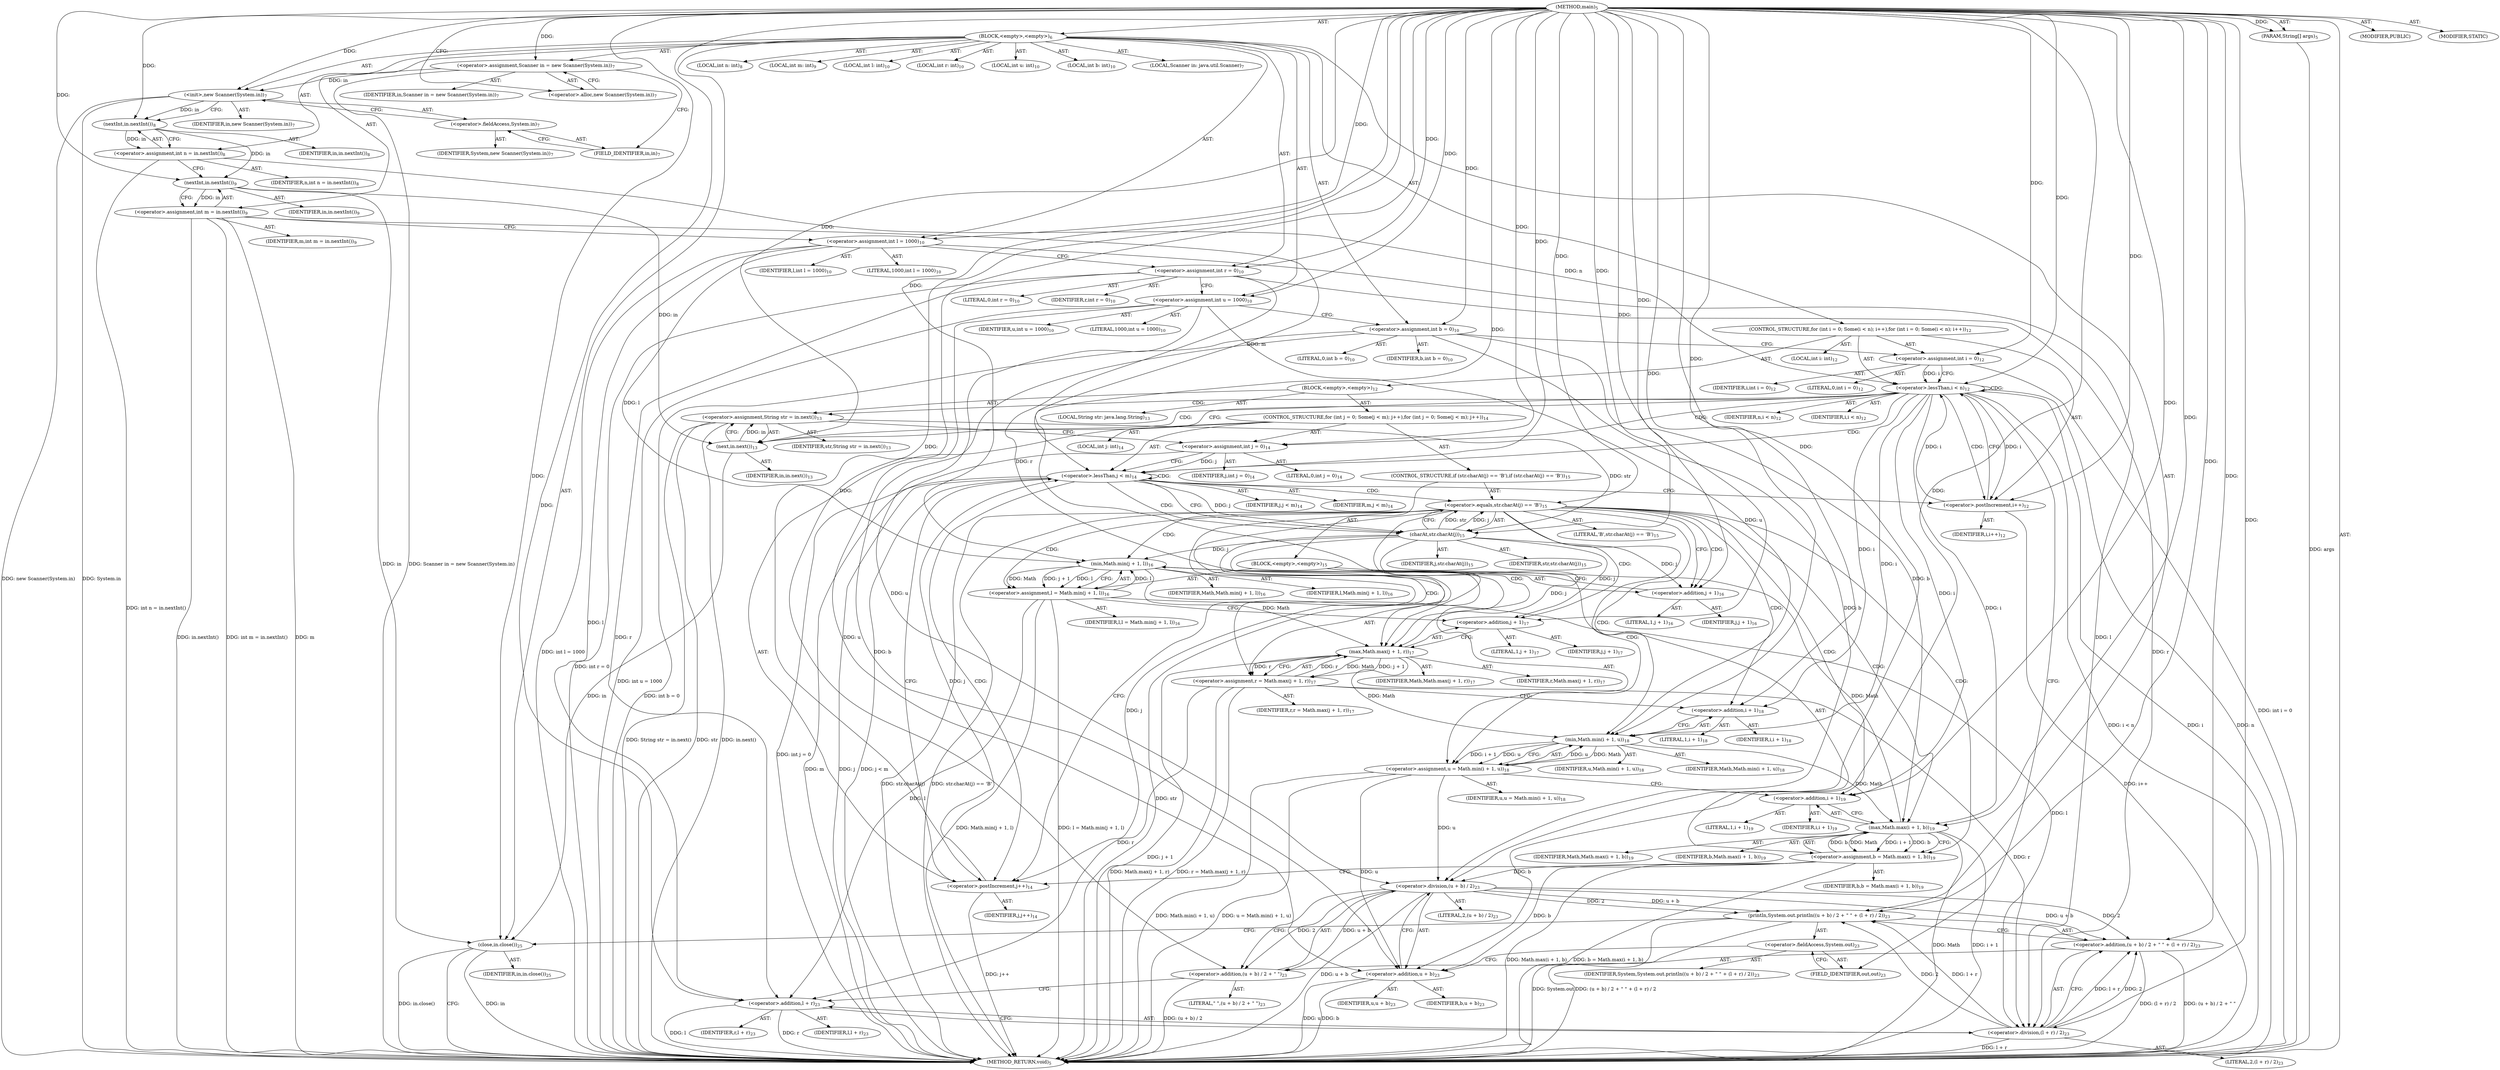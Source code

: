 digraph "main" {  
"19" [label = <(METHOD,main)<SUB>5</SUB>> ]
"20" [label = <(PARAM,String[] args)<SUB>5</SUB>> ]
"21" [label = <(BLOCK,&lt;empty&gt;,&lt;empty&gt;)<SUB>6</SUB>> ]
"4" [label = <(LOCAL,Scanner in: java.util.Scanner)<SUB>7</SUB>> ]
"22" [label = <(&lt;operator&gt;.assignment,Scanner in = new Scanner(System.in))<SUB>7</SUB>> ]
"23" [label = <(IDENTIFIER,in,Scanner in = new Scanner(System.in))<SUB>7</SUB>> ]
"24" [label = <(&lt;operator&gt;.alloc,new Scanner(System.in))<SUB>7</SUB>> ]
"25" [label = <(&lt;init&gt;,new Scanner(System.in))<SUB>7</SUB>> ]
"3" [label = <(IDENTIFIER,in,new Scanner(System.in))<SUB>7</SUB>> ]
"26" [label = <(&lt;operator&gt;.fieldAccess,System.in)<SUB>7</SUB>> ]
"27" [label = <(IDENTIFIER,System,new Scanner(System.in))<SUB>7</SUB>> ]
"28" [label = <(FIELD_IDENTIFIER,in,in)<SUB>7</SUB>> ]
"29" [label = <(LOCAL,int n: int)<SUB>8</SUB>> ]
"30" [label = <(&lt;operator&gt;.assignment,int n = in.nextInt())<SUB>8</SUB>> ]
"31" [label = <(IDENTIFIER,n,int n = in.nextInt())<SUB>8</SUB>> ]
"32" [label = <(nextInt,in.nextInt())<SUB>8</SUB>> ]
"33" [label = <(IDENTIFIER,in,in.nextInt())<SUB>8</SUB>> ]
"34" [label = <(LOCAL,int m: int)<SUB>9</SUB>> ]
"35" [label = <(&lt;operator&gt;.assignment,int m = in.nextInt())<SUB>9</SUB>> ]
"36" [label = <(IDENTIFIER,m,int m = in.nextInt())<SUB>9</SUB>> ]
"37" [label = <(nextInt,in.nextInt())<SUB>9</SUB>> ]
"38" [label = <(IDENTIFIER,in,in.nextInt())<SUB>9</SUB>> ]
"39" [label = <(LOCAL,int l: int)<SUB>10</SUB>> ]
"40" [label = <(LOCAL,int r: int)<SUB>10</SUB>> ]
"41" [label = <(LOCAL,int u: int)<SUB>10</SUB>> ]
"42" [label = <(LOCAL,int b: int)<SUB>10</SUB>> ]
"43" [label = <(&lt;operator&gt;.assignment,int l = 1000)<SUB>10</SUB>> ]
"44" [label = <(IDENTIFIER,l,int l = 1000)<SUB>10</SUB>> ]
"45" [label = <(LITERAL,1000,int l = 1000)<SUB>10</SUB>> ]
"46" [label = <(&lt;operator&gt;.assignment,int r = 0)<SUB>10</SUB>> ]
"47" [label = <(IDENTIFIER,r,int r = 0)<SUB>10</SUB>> ]
"48" [label = <(LITERAL,0,int r = 0)<SUB>10</SUB>> ]
"49" [label = <(&lt;operator&gt;.assignment,int u = 1000)<SUB>10</SUB>> ]
"50" [label = <(IDENTIFIER,u,int u = 1000)<SUB>10</SUB>> ]
"51" [label = <(LITERAL,1000,int u = 1000)<SUB>10</SUB>> ]
"52" [label = <(&lt;operator&gt;.assignment,int b = 0)<SUB>10</SUB>> ]
"53" [label = <(IDENTIFIER,b,int b = 0)<SUB>10</SUB>> ]
"54" [label = <(LITERAL,0,int b = 0)<SUB>10</SUB>> ]
"55" [label = <(CONTROL_STRUCTURE,for (int i = 0; Some(i &lt; n); i++),for (int i = 0; Some(i &lt; n); i++))<SUB>12</SUB>> ]
"56" [label = <(LOCAL,int i: int)<SUB>12</SUB>> ]
"57" [label = <(&lt;operator&gt;.assignment,int i = 0)<SUB>12</SUB>> ]
"58" [label = <(IDENTIFIER,i,int i = 0)<SUB>12</SUB>> ]
"59" [label = <(LITERAL,0,int i = 0)<SUB>12</SUB>> ]
"60" [label = <(&lt;operator&gt;.lessThan,i &lt; n)<SUB>12</SUB>> ]
"61" [label = <(IDENTIFIER,i,i &lt; n)<SUB>12</SUB>> ]
"62" [label = <(IDENTIFIER,n,i &lt; n)<SUB>12</SUB>> ]
"63" [label = <(&lt;operator&gt;.postIncrement,i++)<SUB>12</SUB>> ]
"64" [label = <(IDENTIFIER,i,i++)<SUB>12</SUB>> ]
"65" [label = <(BLOCK,&lt;empty&gt;,&lt;empty&gt;)<SUB>12</SUB>> ]
"66" [label = <(LOCAL,String str: java.lang.String)<SUB>13</SUB>> ]
"67" [label = <(&lt;operator&gt;.assignment,String str = in.next())<SUB>13</SUB>> ]
"68" [label = <(IDENTIFIER,str,String str = in.next())<SUB>13</SUB>> ]
"69" [label = <(next,in.next())<SUB>13</SUB>> ]
"70" [label = <(IDENTIFIER,in,in.next())<SUB>13</SUB>> ]
"71" [label = <(CONTROL_STRUCTURE,for (int j = 0; Some(j &lt; m); j++),for (int j = 0; Some(j &lt; m); j++))<SUB>14</SUB>> ]
"72" [label = <(LOCAL,int j: int)<SUB>14</SUB>> ]
"73" [label = <(&lt;operator&gt;.assignment,int j = 0)<SUB>14</SUB>> ]
"74" [label = <(IDENTIFIER,j,int j = 0)<SUB>14</SUB>> ]
"75" [label = <(LITERAL,0,int j = 0)<SUB>14</SUB>> ]
"76" [label = <(&lt;operator&gt;.lessThan,j &lt; m)<SUB>14</SUB>> ]
"77" [label = <(IDENTIFIER,j,j &lt; m)<SUB>14</SUB>> ]
"78" [label = <(IDENTIFIER,m,j &lt; m)<SUB>14</SUB>> ]
"79" [label = <(&lt;operator&gt;.postIncrement,j++)<SUB>14</SUB>> ]
"80" [label = <(IDENTIFIER,j,j++)<SUB>14</SUB>> ]
"81" [label = <(CONTROL_STRUCTURE,if (str.charAt(j) == 'B'),if (str.charAt(j) == 'B'))<SUB>15</SUB>> ]
"82" [label = <(&lt;operator&gt;.equals,str.charAt(j) == 'B')<SUB>15</SUB>> ]
"83" [label = <(charAt,str.charAt(j))<SUB>15</SUB>> ]
"84" [label = <(IDENTIFIER,str,str.charAt(j))<SUB>15</SUB>> ]
"85" [label = <(IDENTIFIER,j,str.charAt(j))<SUB>15</SUB>> ]
"86" [label = <(LITERAL,'B',str.charAt(j) == 'B')<SUB>15</SUB>> ]
"87" [label = <(BLOCK,&lt;empty&gt;,&lt;empty&gt;)<SUB>15</SUB>> ]
"88" [label = <(&lt;operator&gt;.assignment,l = Math.min(j + 1, l))<SUB>16</SUB>> ]
"89" [label = <(IDENTIFIER,l,l = Math.min(j + 1, l))<SUB>16</SUB>> ]
"90" [label = <(min,Math.min(j + 1, l))<SUB>16</SUB>> ]
"91" [label = <(IDENTIFIER,Math,Math.min(j + 1, l))<SUB>16</SUB>> ]
"92" [label = <(&lt;operator&gt;.addition,j + 1)<SUB>16</SUB>> ]
"93" [label = <(IDENTIFIER,j,j + 1)<SUB>16</SUB>> ]
"94" [label = <(LITERAL,1,j + 1)<SUB>16</SUB>> ]
"95" [label = <(IDENTIFIER,l,Math.min(j + 1, l))<SUB>16</SUB>> ]
"96" [label = <(&lt;operator&gt;.assignment,r = Math.max(j + 1, r))<SUB>17</SUB>> ]
"97" [label = <(IDENTIFIER,r,r = Math.max(j + 1, r))<SUB>17</SUB>> ]
"98" [label = <(max,Math.max(j + 1, r))<SUB>17</SUB>> ]
"99" [label = <(IDENTIFIER,Math,Math.max(j + 1, r))<SUB>17</SUB>> ]
"100" [label = <(&lt;operator&gt;.addition,j + 1)<SUB>17</SUB>> ]
"101" [label = <(IDENTIFIER,j,j + 1)<SUB>17</SUB>> ]
"102" [label = <(LITERAL,1,j + 1)<SUB>17</SUB>> ]
"103" [label = <(IDENTIFIER,r,Math.max(j + 1, r))<SUB>17</SUB>> ]
"104" [label = <(&lt;operator&gt;.assignment,u = Math.min(i + 1, u))<SUB>18</SUB>> ]
"105" [label = <(IDENTIFIER,u,u = Math.min(i + 1, u))<SUB>18</SUB>> ]
"106" [label = <(min,Math.min(i + 1, u))<SUB>18</SUB>> ]
"107" [label = <(IDENTIFIER,Math,Math.min(i + 1, u))<SUB>18</SUB>> ]
"108" [label = <(&lt;operator&gt;.addition,i + 1)<SUB>18</SUB>> ]
"109" [label = <(IDENTIFIER,i,i + 1)<SUB>18</SUB>> ]
"110" [label = <(LITERAL,1,i + 1)<SUB>18</SUB>> ]
"111" [label = <(IDENTIFIER,u,Math.min(i + 1, u))<SUB>18</SUB>> ]
"112" [label = <(&lt;operator&gt;.assignment,b = Math.max(i + 1, b))<SUB>19</SUB>> ]
"113" [label = <(IDENTIFIER,b,b = Math.max(i + 1, b))<SUB>19</SUB>> ]
"114" [label = <(max,Math.max(i + 1, b))<SUB>19</SUB>> ]
"115" [label = <(IDENTIFIER,Math,Math.max(i + 1, b))<SUB>19</SUB>> ]
"116" [label = <(&lt;operator&gt;.addition,i + 1)<SUB>19</SUB>> ]
"117" [label = <(IDENTIFIER,i,i + 1)<SUB>19</SUB>> ]
"118" [label = <(LITERAL,1,i + 1)<SUB>19</SUB>> ]
"119" [label = <(IDENTIFIER,b,Math.max(i + 1, b))<SUB>19</SUB>> ]
"120" [label = <(println,System.out.println((u + b) / 2 + &quot; &quot; + (l + r) / 2))<SUB>23</SUB>> ]
"121" [label = <(&lt;operator&gt;.fieldAccess,System.out)<SUB>23</SUB>> ]
"122" [label = <(IDENTIFIER,System,System.out.println((u + b) / 2 + &quot; &quot; + (l + r) / 2))<SUB>23</SUB>> ]
"123" [label = <(FIELD_IDENTIFIER,out,out)<SUB>23</SUB>> ]
"124" [label = <(&lt;operator&gt;.addition,(u + b) / 2 + &quot; &quot; + (l + r) / 2)<SUB>23</SUB>> ]
"125" [label = <(&lt;operator&gt;.addition,(u + b) / 2 + &quot; &quot;)<SUB>23</SUB>> ]
"126" [label = <(&lt;operator&gt;.division,(u + b) / 2)<SUB>23</SUB>> ]
"127" [label = <(&lt;operator&gt;.addition,u + b)<SUB>23</SUB>> ]
"128" [label = <(IDENTIFIER,u,u + b)<SUB>23</SUB>> ]
"129" [label = <(IDENTIFIER,b,u + b)<SUB>23</SUB>> ]
"130" [label = <(LITERAL,2,(u + b) / 2)<SUB>23</SUB>> ]
"131" [label = <(LITERAL,&quot; &quot;,(u + b) / 2 + &quot; &quot;)<SUB>23</SUB>> ]
"132" [label = <(&lt;operator&gt;.division,(l + r) / 2)<SUB>23</SUB>> ]
"133" [label = <(&lt;operator&gt;.addition,l + r)<SUB>23</SUB>> ]
"134" [label = <(IDENTIFIER,l,l + r)<SUB>23</SUB>> ]
"135" [label = <(IDENTIFIER,r,l + r)<SUB>23</SUB>> ]
"136" [label = <(LITERAL,2,(l + r) / 2)<SUB>23</SUB>> ]
"137" [label = <(close,in.close())<SUB>25</SUB>> ]
"138" [label = <(IDENTIFIER,in,in.close())<SUB>25</SUB>> ]
"139" [label = <(MODIFIER,PUBLIC)> ]
"140" [label = <(MODIFIER,STATIC)> ]
"141" [label = <(METHOD_RETURN,void)<SUB>5</SUB>> ]
  "19" -> "20"  [ label = "AST: "] 
  "19" -> "21"  [ label = "AST: "] 
  "19" -> "139"  [ label = "AST: "] 
  "19" -> "140"  [ label = "AST: "] 
  "19" -> "141"  [ label = "AST: "] 
  "21" -> "4"  [ label = "AST: "] 
  "21" -> "22"  [ label = "AST: "] 
  "21" -> "25"  [ label = "AST: "] 
  "21" -> "29"  [ label = "AST: "] 
  "21" -> "30"  [ label = "AST: "] 
  "21" -> "34"  [ label = "AST: "] 
  "21" -> "35"  [ label = "AST: "] 
  "21" -> "39"  [ label = "AST: "] 
  "21" -> "40"  [ label = "AST: "] 
  "21" -> "41"  [ label = "AST: "] 
  "21" -> "42"  [ label = "AST: "] 
  "21" -> "43"  [ label = "AST: "] 
  "21" -> "46"  [ label = "AST: "] 
  "21" -> "49"  [ label = "AST: "] 
  "21" -> "52"  [ label = "AST: "] 
  "21" -> "55"  [ label = "AST: "] 
  "21" -> "120"  [ label = "AST: "] 
  "21" -> "137"  [ label = "AST: "] 
  "22" -> "23"  [ label = "AST: "] 
  "22" -> "24"  [ label = "AST: "] 
  "25" -> "3"  [ label = "AST: "] 
  "25" -> "26"  [ label = "AST: "] 
  "26" -> "27"  [ label = "AST: "] 
  "26" -> "28"  [ label = "AST: "] 
  "30" -> "31"  [ label = "AST: "] 
  "30" -> "32"  [ label = "AST: "] 
  "32" -> "33"  [ label = "AST: "] 
  "35" -> "36"  [ label = "AST: "] 
  "35" -> "37"  [ label = "AST: "] 
  "37" -> "38"  [ label = "AST: "] 
  "43" -> "44"  [ label = "AST: "] 
  "43" -> "45"  [ label = "AST: "] 
  "46" -> "47"  [ label = "AST: "] 
  "46" -> "48"  [ label = "AST: "] 
  "49" -> "50"  [ label = "AST: "] 
  "49" -> "51"  [ label = "AST: "] 
  "52" -> "53"  [ label = "AST: "] 
  "52" -> "54"  [ label = "AST: "] 
  "55" -> "56"  [ label = "AST: "] 
  "55" -> "57"  [ label = "AST: "] 
  "55" -> "60"  [ label = "AST: "] 
  "55" -> "63"  [ label = "AST: "] 
  "55" -> "65"  [ label = "AST: "] 
  "57" -> "58"  [ label = "AST: "] 
  "57" -> "59"  [ label = "AST: "] 
  "60" -> "61"  [ label = "AST: "] 
  "60" -> "62"  [ label = "AST: "] 
  "63" -> "64"  [ label = "AST: "] 
  "65" -> "66"  [ label = "AST: "] 
  "65" -> "67"  [ label = "AST: "] 
  "65" -> "71"  [ label = "AST: "] 
  "67" -> "68"  [ label = "AST: "] 
  "67" -> "69"  [ label = "AST: "] 
  "69" -> "70"  [ label = "AST: "] 
  "71" -> "72"  [ label = "AST: "] 
  "71" -> "73"  [ label = "AST: "] 
  "71" -> "76"  [ label = "AST: "] 
  "71" -> "79"  [ label = "AST: "] 
  "71" -> "81"  [ label = "AST: "] 
  "73" -> "74"  [ label = "AST: "] 
  "73" -> "75"  [ label = "AST: "] 
  "76" -> "77"  [ label = "AST: "] 
  "76" -> "78"  [ label = "AST: "] 
  "79" -> "80"  [ label = "AST: "] 
  "81" -> "82"  [ label = "AST: "] 
  "81" -> "87"  [ label = "AST: "] 
  "82" -> "83"  [ label = "AST: "] 
  "82" -> "86"  [ label = "AST: "] 
  "83" -> "84"  [ label = "AST: "] 
  "83" -> "85"  [ label = "AST: "] 
  "87" -> "88"  [ label = "AST: "] 
  "87" -> "96"  [ label = "AST: "] 
  "87" -> "104"  [ label = "AST: "] 
  "87" -> "112"  [ label = "AST: "] 
  "88" -> "89"  [ label = "AST: "] 
  "88" -> "90"  [ label = "AST: "] 
  "90" -> "91"  [ label = "AST: "] 
  "90" -> "92"  [ label = "AST: "] 
  "90" -> "95"  [ label = "AST: "] 
  "92" -> "93"  [ label = "AST: "] 
  "92" -> "94"  [ label = "AST: "] 
  "96" -> "97"  [ label = "AST: "] 
  "96" -> "98"  [ label = "AST: "] 
  "98" -> "99"  [ label = "AST: "] 
  "98" -> "100"  [ label = "AST: "] 
  "98" -> "103"  [ label = "AST: "] 
  "100" -> "101"  [ label = "AST: "] 
  "100" -> "102"  [ label = "AST: "] 
  "104" -> "105"  [ label = "AST: "] 
  "104" -> "106"  [ label = "AST: "] 
  "106" -> "107"  [ label = "AST: "] 
  "106" -> "108"  [ label = "AST: "] 
  "106" -> "111"  [ label = "AST: "] 
  "108" -> "109"  [ label = "AST: "] 
  "108" -> "110"  [ label = "AST: "] 
  "112" -> "113"  [ label = "AST: "] 
  "112" -> "114"  [ label = "AST: "] 
  "114" -> "115"  [ label = "AST: "] 
  "114" -> "116"  [ label = "AST: "] 
  "114" -> "119"  [ label = "AST: "] 
  "116" -> "117"  [ label = "AST: "] 
  "116" -> "118"  [ label = "AST: "] 
  "120" -> "121"  [ label = "AST: "] 
  "120" -> "124"  [ label = "AST: "] 
  "121" -> "122"  [ label = "AST: "] 
  "121" -> "123"  [ label = "AST: "] 
  "124" -> "125"  [ label = "AST: "] 
  "124" -> "132"  [ label = "AST: "] 
  "125" -> "126"  [ label = "AST: "] 
  "125" -> "131"  [ label = "AST: "] 
  "126" -> "127"  [ label = "AST: "] 
  "126" -> "130"  [ label = "AST: "] 
  "127" -> "128"  [ label = "AST: "] 
  "127" -> "129"  [ label = "AST: "] 
  "132" -> "133"  [ label = "AST: "] 
  "132" -> "136"  [ label = "AST: "] 
  "133" -> "134"  [ label = "AST: "] 
  "133" -> "135"  [ label = "AST: "] 
  "137" -> "138"  [ label = "AST: "] 
  "22" -> "28"  [ label = "CFG: "] 
  "25" -> "32"  [ label = "CFG: "] 
  "30" -> "37"  [ label = "CFG: "] 
  "35" -> "43"  [ label = "CFG: "] 
  "43" -> "46"  [ label = "CFG: "] 
  "46" -> "49"  [ label = "CFG: "] 
  "49" -> "52"  [ label = "CFG: "] 
  "52" -> "57"  [ label = "CFG: "] 
  "120" -> "137"  [ label = "CFG: "] 
  "137" -> "141"  [ label = "CFG: "] 
  "24" -> "22"  [ label = "CFG: "] 
  "26" -> "25"  [ label = "CFG: "] 
  "32" -> "30"  [ label = "CFG: "] 
  "37" -> "35"  [ label = "CFG: "] 
  "57" -> "60"  [ label = "CFG: "] 
  "60" -> "69"  [ label = "CFG: "] 
  "60" -> "123"  [ label = "CFG: "] 
  "63" -> "60"  [ label = "CFG: "] 
  "121" -> "127"  [ label = "CFG: "] 
  "124" -> "120"  [ label = "CFG: "] 
  "28" -> "26"  [ label = "CFG: "] 
  "67" -> "73"  [ label = "CFG: "] 
  "123" -> "121"  [ label = "CFG: "] 
  "125" -> "133"  [ label = "CFG: "] 
  "132" -> "124"  [ label = "CFG: "] 
  "69" -> "67"  [ label = "CFG: "] 
  "73" -> "76"  [ label = "CFG: "] 
  "76" -> "83"  [ label = "CFG: "] 
  "76" -> "63"  [ label = "CFG: "] 
  "79" -> "76"  [ label = "CFG: "] 
  "126" -> "125"  [ label = "CFG: "] 
  "133" -> "132"  [ label = "CFG: "] 
  "82" -> "92"  [ label = "CFG: "] 
  "82" -> "79"  [ label = "CFG: "] 
  "127" -> "126"  [ label = "CFG: "] 
  "83" -> "82"  [ label = "CFG: "] 
  "88" -> "100"  [ label = "CFG: "] 
  "96" -> "108"  [ label = "CFG: "] 
  "104" -> "116"  [ label = "CFG: "] 
  "112" -> "79"  [ label = "CFG: "] 
  "90" -> "88"  [ label = "CFG: "] 
  "98" -> "96"  [ label = "CFG: "] 
  "106" -> "104"  [ label = "CFG: "] 
  "114" -> "112"  [ label = "CFG: "] 
  "92" -> "90"  [ label = "CFG: "] 
  "100" -> "98"  [ label = "CFG: "] 
  "108" -> "106"  [ label = "CFG: "] 
  "116" -> "114"  [ label = "CFG: "] 
  "19" -> "24"  [ label = "CFG: "] 
  "20" -> "141"  [ label = "DDG: args"] 
  "22" -> "141"  [ label = "DDG: Scanner in = new Scanner(System.in)"] 
  "25" -> "141"  [ label = "DDG: System.in"] 
  "25" -> "141"  [ label = "DDG: new Scanner(System.in)"] 
  "30" -> "141"  [ label = "DDG: int n = in.nextInt()"] 
  "35" -> "141"  [ label = "DDG: m"] 
  "35" -> "141"  [ label = "DDG: in.nextInt()"] 
  "35" -> "141"  [ label = "DDG: int m = in.nextInt()"] 
  "43" -> "141"  [ label = "DDG: int l = 1000"] 
  "46" -> "141"  [ label = "DDG: int r = 0"] 
  "49" -> "141"  [ label = "DDG: int u = 1000"] 
  "52" -> "141"  [ label = "DDG: int b = 0"] 
  "57" -> "141"  [ label = "DDG: int i = 0"] 
  "60" -> "141"  [ label = "DDG: i"] 
  "60" -> "141"  [ label = "DDG: n"] 
  "60" -> "141"  [ label = "DDG: i &lt; n"] 
  "120" -> "141"  [ label = "DDG: System.out"] 
  "127" -> "141"  [ label = "DDG: u"] 
  "127" -> "141"  [ label = "DDG: b"] 
  "126" -> "141"  [ label = "DDG: u + b"] 
  "125" -> "141"  [ label = "DDG: (u + b) / 2"] 
  "124" -> "141"  [ label = "DDG: (u + b) / 2 + &quot; &quot;"] 
  "133" -> "141"  [ label = "DDG: l"] 
  "133" -> "141"  [ label = "DDG: r"] 
  "132" -> "141"  [ label = "DDG: l + r"] 
  "124" -> "141"  [ label = "DDG: (l + r) / 2"] 
  "120" -> "141"  [ label = "DDG: (u + b) / 2 + &quot; &quot; + (l + r) / 2"] 
  "137" -> "141"  [ label = "DDG: in"] 
  "137" -> "141"  [ label = "DDG: in.close()"] 
  "67" -> "141"  [ label = "DDG: str"] 
  "67" -> "141"  [ label = "DDG: in.next()"] 
  "67" -> "141"  [ label = "DDG: String str = in.next()"] 
  "73" -> "141"  [ label = "DDG: int j = 0"] 
  "76" -> "141"  [ label = "DDG: j"] 
  "76" -> "141"  [ label = "DDG: m"] 
  "76" -> "141"  [ label = "DDG: j &lt; m"] 
  "63" -> "141"  [ label = "DDG: i++"] 
  "83" -> "141"  [ label = "DDG: str"] 
  "82" -> "141"  [ label = "DDG: str.charAt(j)"] 
  "82" -> "141"  [ label = "DDG: str.charAt(j) == 'B'"] 
  "88" -> "141"  [ label = "DDG: Math.min(j + 1, l)"] 
  "88" -> "141"  [ label = "DDG: l = Math.min(j + 1, l)"] 
  "98" -> "141"  [ label = "DDG: j + 1"] 
  "96" -> "141"  [ label = "DDG: Math.max(j + 1, r)"] 
  "96" -> "141"  [ label = "DDG: r = Math.max(j + 1, r)"] 
  "104" -> "141"  [ label = "DDG: Math.min(i + 1, u)"] 
  "104" -> "141"  [ label = "DDG: u = Math.min(i + 1, u)"] 
  "114" -> "141"  [ label = "DDG: Math"] 
  "114" -> "141"  [ label = "DDG: i + 1"] 
  "112" -> "141"  [ label = "DDG: Math.max(i + 1, b)"] 
  "112" -> "141"  [ label = "DDG: b = Math.max(i + 1, b)"] 
  "79" -> "141"  [ label = "DDG: j++"] 
  "19" -> "20"  [ label = "DDG: "] 
  "19" -> "22"  [ label = "DDG: "] 
  "32" -> "30"  [ label = "DDG: in"] 
  "37" -> "35"  [ label = "DDG: in"] 
  "19" -> "43"  [ label = "DDG: "] 
  "19" -> "46"  [ label = "DDG: "] 
  "19" -> "49"  [ label = "DDG: "] 
  "19" -> "52"  [ label = "DDG: "] 
  "22" -> "25"  [ label = "DDG: in"] 
  "19" -> "25"  [ label = "DDG: "] 
  "19" -> "57"  [ label = "DDG: "] 
  "126" -> "120"  [ label = "DDG: u + b"] 
  "126" -> "120"  [ label = "DDG: 2"] 
  "19" -> "120"  [ label = "DDG: "] 
  "132" -> "120"  [ label = "DDG: l + r"] 
  "132" -> "120"  [ label = "DDG: 2"] 
  "37" -> "137"  [ label = "DDG: in"] 
  "69" -> "137"  [ label = "DDG: in"] 
  "19" -> "137"  [ label = "DDG: "] 
  "25" -> "32"  [ label = "DDG: in"] 
  "19" -> "32"  [ label = "DDG: "] 
  "32" -> "37"  [ label = "DDG: in"] 
  "19" -> "37"  [ label = "DDG: "] 
  "57" -> "60"  [ label = "DDG: i"] 
  "63" -> "60"  [ label = "DDG: i"] 
  "19" -> "60"  [ label = "DDG: "] 
  "30" -> "60"  [ label = "DDG: n"] 
  "60" -> "63"  [ label = "DDG: i"] 
  "19" -> "63"  [ label = "DDG: "] 
  "69" -> "67"  [ label = "DDG: in"] 
  "126" -> "124"  [ label = "DDG: u + b"] 
  "126" -> "124"  [ label = "DDG: 2"] 
  "19" -> "124"  [ label = "DDG: "] 
  "132" -> "124"  [ label = "DDG: l + r"] 
  "132" -> "124"  [ label = "DDG: 2"] 
  "19" -> "73"  [ label = "DDG: "] 
  "126" -> "125"  [ label = "DDG: u + b"] 
  "126" -> "125"  [ label = "DDG: 2"] 
  "19" -> "125"  [ label = "DDG: "] 
  "43" -> "132"  [ label = "DDG: l"] 
  "88" -> "132"  [ label = "DDG: l"] 
  "19" -> "132"  [ label = "DDG: "] 
  "46" -> "132"  [ label = "DDG: r"] 
  "96" -> "132"  [ label = "DDG: r"] 
  "37" -> "69"  [ label = "DDG: in"] 
  "19" -> "69"  [ label = "DDG: "] 
  "73" -> "76"  [ label = "DDG: j"] 
  "79" -> "76"  [ label = "DDG: j"] 
  "19" -> "76"  [ label = "DDG: "] 
  "35" -> "76"  [ label = "DDG: m"] 
  "83" -> "79"  [ label = "DDG: j"] 
  "19" -> "79"  [ label = "DDG: "] 
  "49" -> "126"  [ label = "DDG: u"] 
  "104" -> "126"  [ label = "DDG: u"] 
  "19" -> "126"  [ label = "DDG: "] 
  "52" -> "126"  [ label = "DDG: b"] 
  "112" -> "126"  [ label = "DDG: b"] 
  "43" -> "133"  [ label = "DDG: l"] 
  "88" -> "133"  [ label = "DDG: l"] 
  "19" -> "133"  [ label = "DDG: "] 
  "46" -> "133"  [ label = "DDG: r"] 
  "96" -> "133"  [ label = "DDG: r"] 
  "83" -> "82"  [ label = "DDG: str"] 
  "83" -> "82"  [ label = "DDG: j"] 
  "19" -> "82"  [ label = "DDG: "] 
  "90" -> "88"  [ label = "DDG: Math"] 
  "90" -> "88"  [ label = "DDG: j + 1"] 
  "90" -> "88"  [ label = "DDG: l"] 
  "98" -> "96"  [ label = "DDG: Math"] 
  "98" -> "96"  [ label = "DDG: j + 1"] 
  "98" -> "96"  [ label = "DDG: r"] 
  "106" -> "104"  [ label = "DDG: Math"] 
  "106" -> "104"  [ label = "DDG: i + 1"] 
  "106" -> "104"  [ label = "DDG: u"] 
  "114" -> "112"  [ label = "DDG: Math"] 
  "114" -> "112"  [ label = "DDG: i + 1"] 
  "114" -> "112"  [ label = "DDG: b"] 
  "49" -> "127"  [ label = "DDG: u"] 
  "104" -> "127"  [ label = "DDG: u"] 
  "19" -> "127"  [ label = "DDG: "] 
  "52" -> "127"  [ label = "DDG: b"] 
  "112" -> "127"  [ label = "DDG: b"] 
  "67" -> "83"  [ label = "DDG: str"] 
  "19" -> "83"  [ label = "DDG: "] 
  "76" -> "83"  [ label = "DDG: j"] 
  "114" -> "90"  [ label = "DDG: Math"] 
  "19" -> "90"  [ label = "DDG: "] 
  "83" -> "90"  [ label = "DDG: j"] 
  "43" -> "90"  [ label = "DDG: l"] 
  "88" -> "90"  [ label = "DDG: l"] 
  "90" -> "98"  [ label = "DDG: Math"] 
  "19" -> "98"  [ label = "DDG: "] 
  "83" -> "98"  [ label = "DDG: j"] 
  "46" -> "98"  [ label = "DDG: r"] 
  "96" -> "98"  [ label = "DDG: r"] 
  "98" -> "106"  [ label = "DDG: Math"] 
  "19" -> "106"  [ label = "DDG: "] 
  "60" -> "106"  [ label = "DDG: i"] 
  "49" -> "106"  [ label = "DDG: u"] 
  "104" -> "106"  [ label = "DDG: u"] 
  "106" -> "114"  [ label = "DDG: Math"] 
  "19" -> "114"  [ label = "DDG: "] 
  "60" -> "114"  [ label = "DDG: i"] 
  "52" -> "114"  [ label = "DDG: b"] 
  "112" -> "114"  [ label = "DDG: b"] 
  "83" -> "92"  [ label = "DDG: j"] 
  "19" -> "92"  [ label = "DDG: "] 
  "19" -> "100"  [ label = "DDG: "] 
  "83" -> "100"  [ label = "DDG: j"] 
  "60" -> "108"  [ label = "DDG: i"] 
  "19" -> "108"  [ label = "DDG: "] 
  "19" -> "116"  [ label = "DDG: "] 
  "60" -> "116"  [ label = "DDG: i"] 
  "60" -> "60"  [ label = "CDG: "] 
  "60" -> "73"  [ label = "CDG: "] 
  "60" -> "69"  [ label = "CDG: "] 
  "60" -> "67"  [ label = "CDG: "] 
  "60" -> "76"  [ label = "CDG: "] 
  "60" -> "63"  [ label = "CDG: "] 
  "76" -> "76"  [ label = "CDG: "] 
  "76" -> "82"  [ label = "CDG: "] 
  "76" -> "79"  [ label = "CDG: "] 
  "76" -> "83"  [ label = "CDG: "] 
  "82" -> "96"  [ label = "CDG: "] 
  "82" -> "98"  [ label = "CDG: "] 
  "82" -> "116"  [ label = "CDG: "] 
  "82" -> "114"  [ label = "CDG: "] 
  "82" -> "104"  [ label = "CDG: "] 
  "82" -> "92"  [ label = "CDG: "] 
  "82" -> "106"  [ label = "CDG: "] 
  "82" -> "112"  [ label = "CDG: "] 
  "82" -> "90"  [ label = "CDG: "] 
  "82" -> "100"  [ label = "CDG: "] 
  "82" -> "88"  [ label = "CDG: "] 
  "82" -> "108"  [ label = "CDG: "] 
}

